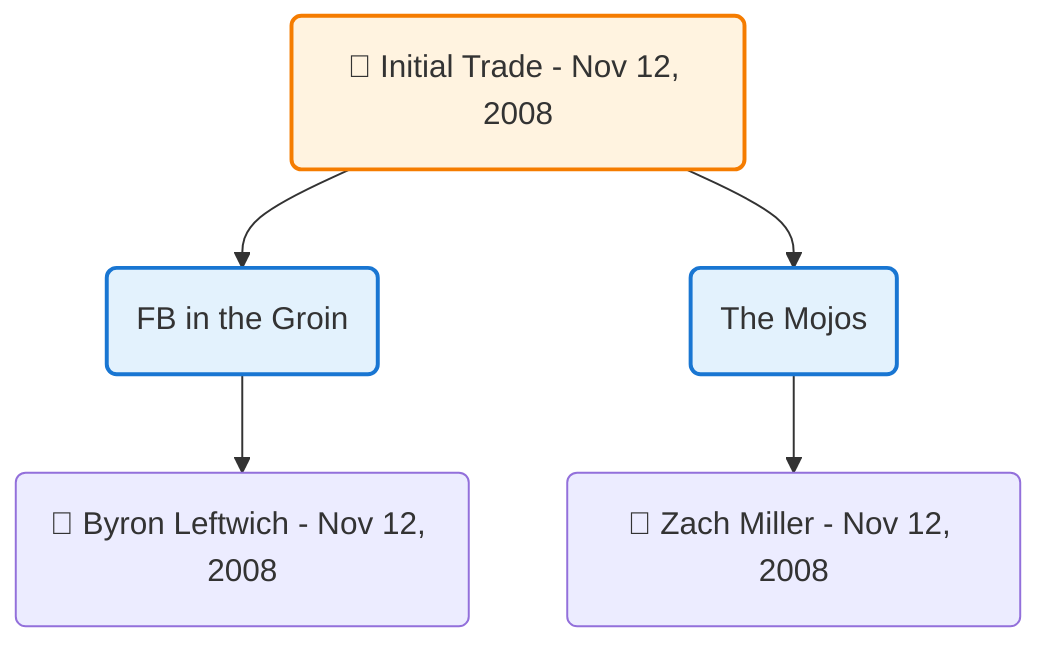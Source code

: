 flowchart TD

    TRADE_MAIN("🔄 Initial Trade - Nov 12, 2008")
    TEAM_1("FB in the Groin")
    TEAM_2("The Mojos")
    NODE_1c0dcf48-1b04-486a-a3cc-57a0f3dcd372("🔄 Byron Leftwich - Nov 12, 2008")
    NODE_578cf005-3b63-436f-9750-80744fbe1a67("🔄 Zach Miller - Nov 12, 2008")

    TRADE_MAIN --> TEAM_1
    TRADE_MAIN --> TEAM_2
    TEAM_1 --> NODE_1c0dcf48-1b04-486a-a3cc-57a0f3dcd372
    TEAM_2 --> NODE_578cf005-3b63-436f-9750-80744fbe1a67

    %% Node styling
    classDef teamNode fill:#e3f2fd,stroke:#1976d2,stroke-width:2px
    classDef tradeNode fill:#fff3e0,stroke:#f57c00,stroke-width:2px
    classDef playerNode fill:#f3e5f5,stroke:#7b1fa2,stroke-width:1px
    classDef nonRootPlayerNode fill:#f5f5f5,stroke:#757575,stroke-width:1px
    classDef endNode fill:#ffebee,stroke:#c62828,stroke-width:2px
    classDef waiverNode fill:#e8f5e8,stroke:#388e3c,stroke-width:2px
    classDef championshipNode fill:#fff9c4,stroke:#f57f17,stroke-width:3px

    class TEAM_1,TEAM_2 teamNode
    class TRADE_MAIN tradeNode